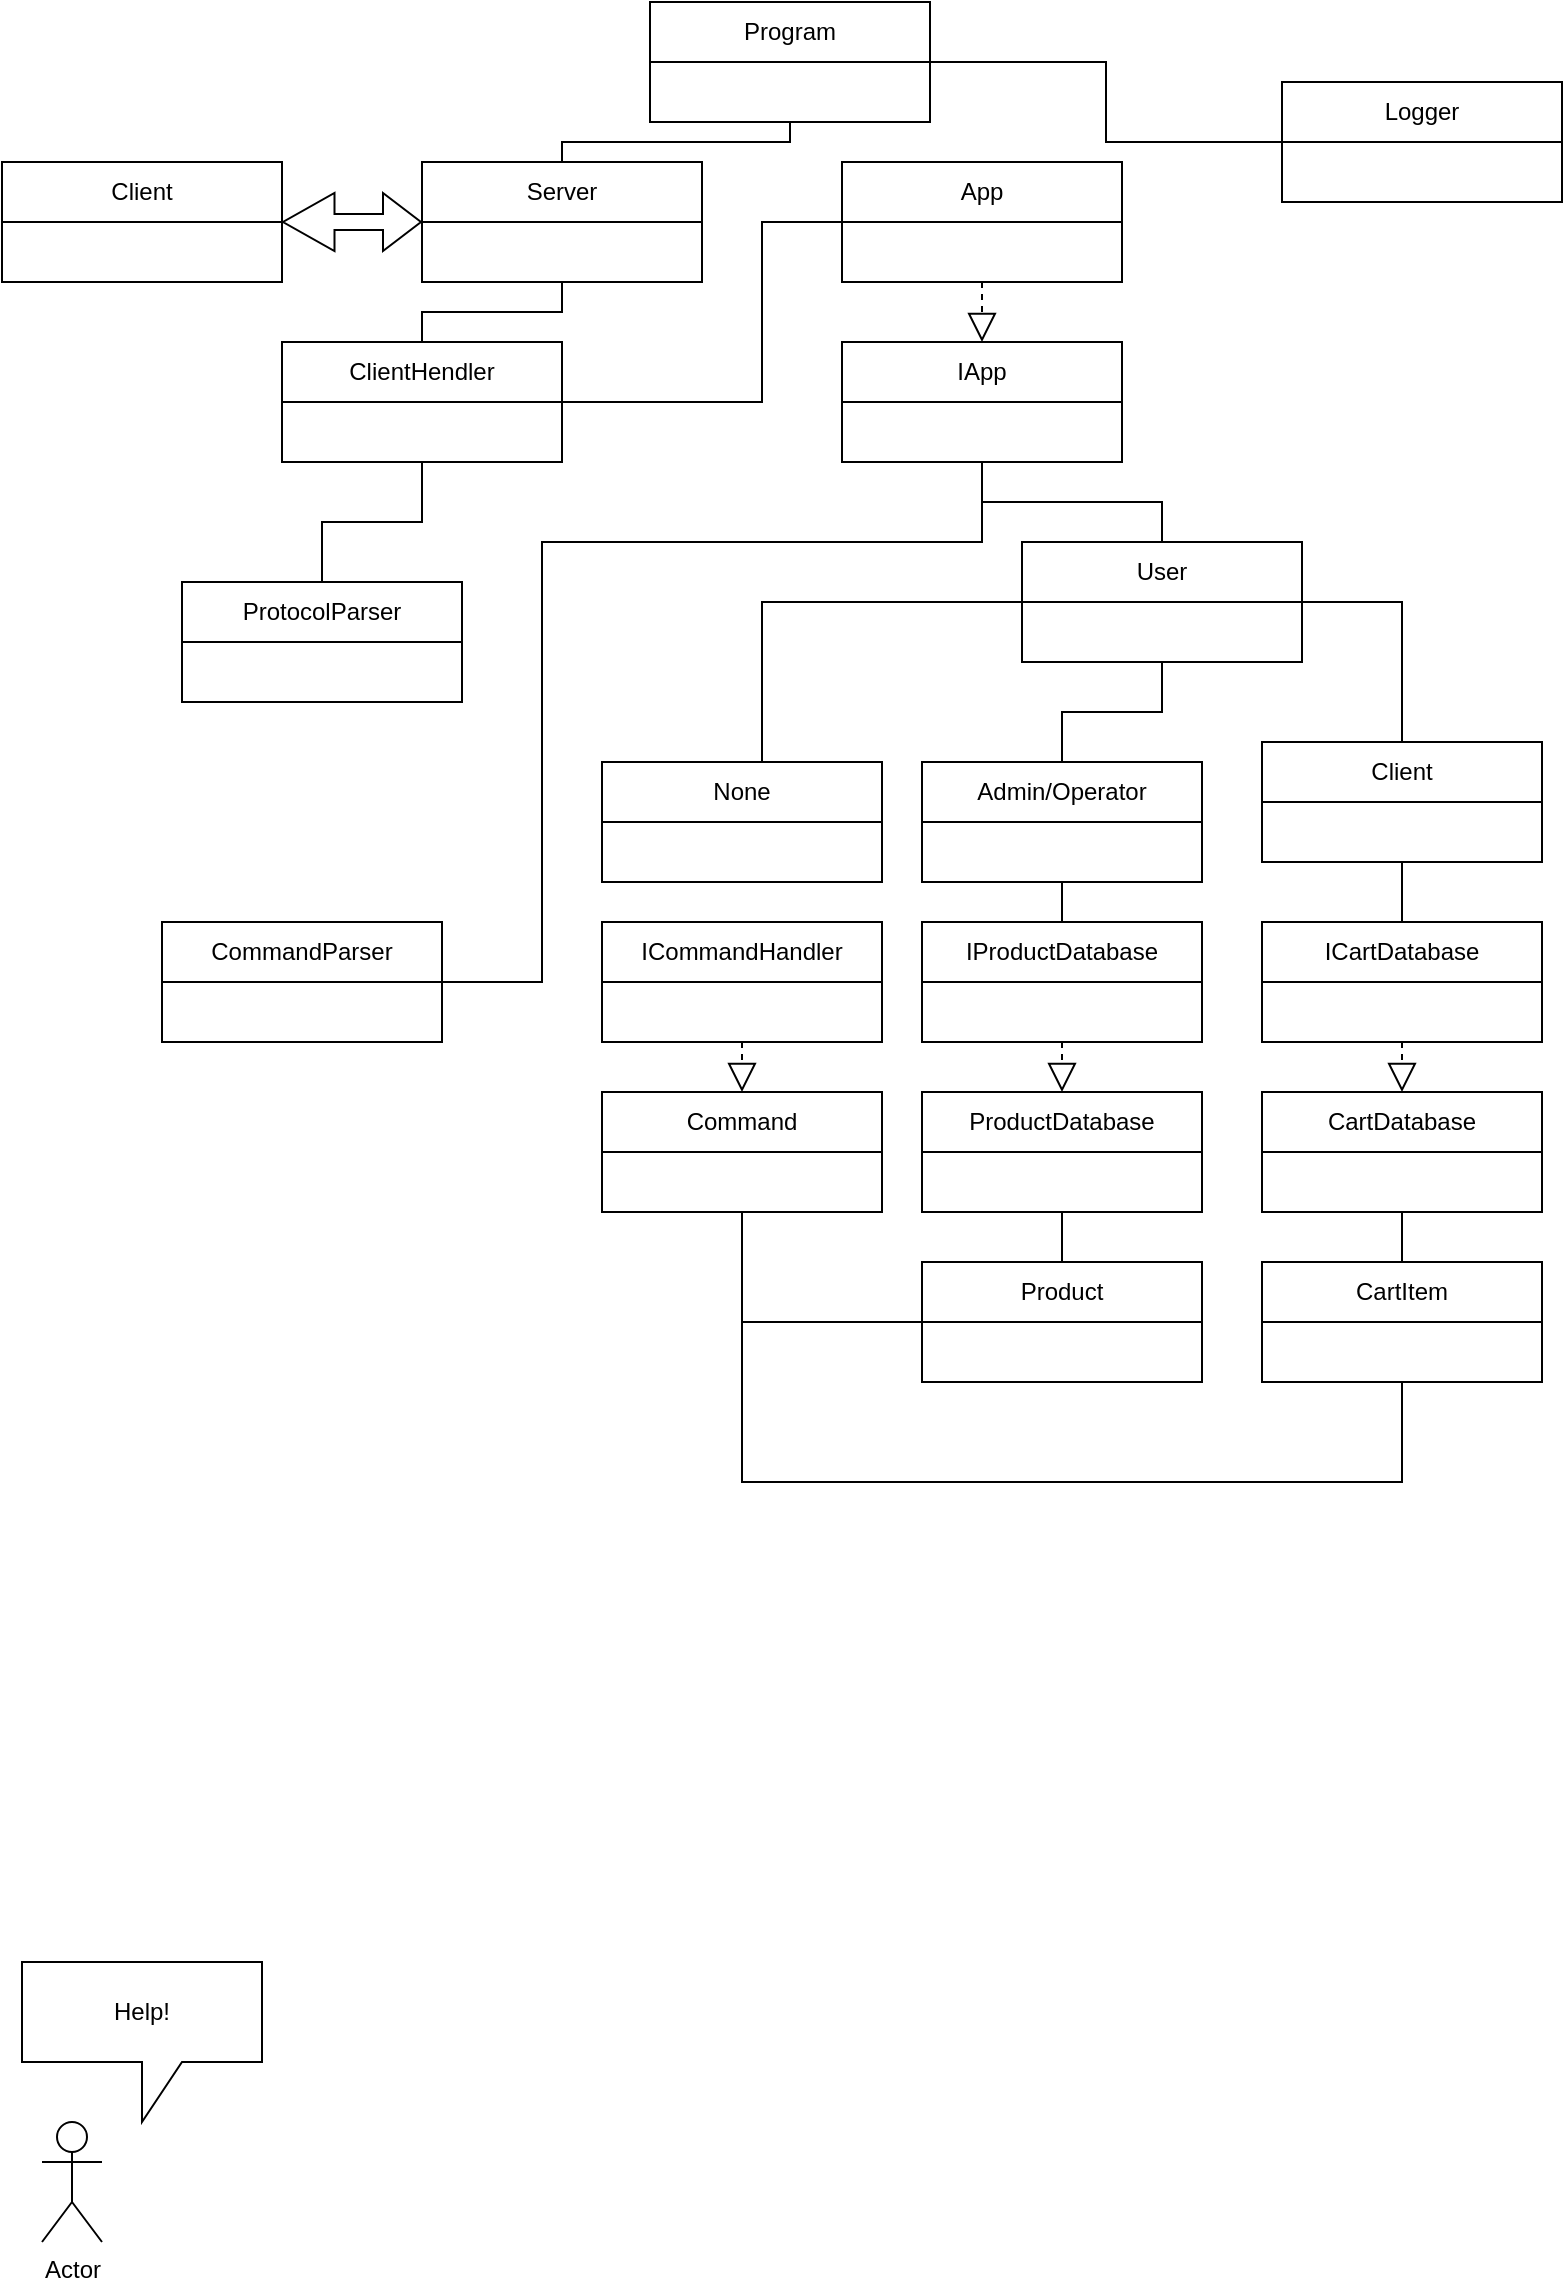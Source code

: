 <mxfile version="21.6.9" type="device">
  <diagram id="C5RBs43oDa-KdzZeNtuy" name="Page-1">
    <mxGraphModel dx="1050" dy="574" grid="1" gridSize="10" guides="1" tooltips="1" connect="1" arrows="1" fold="1" page="1" pageScale="1" pageWidth="827" pageHeight="1169" math="0" shadow="0">
      <root>
        <mxCell id="WIyWlLk6GJQsqaUBKTNV-0" />
        <mxCell id="WIyWlLk6GJQsqaUBKTNV-1" parent="WIyWlLk6GJQsqaUBKTNV-0" />
        <mxCell id="vdKCPVoZWzu4rqomXiEA-0" value="Product" style="swimlane;fontStyle=0;childLayout=stackLayout;horizontal=1;startSize=30;horizontalStack=0;resizeParent=1;resizeParentMax=0;resizeLast=0;collapsible=1;marginBottom=0;whiteSpace=wrap;html=1;" parent="WIyWlLk6GJQsqaUBKTNV-1" vertex="1">
          <mxGeometry x="480" y="640" width="140" height="60" as="geometry" />
        </mxCell>
        <mxCell id="vdKCPVoZWzu4rqomXiEA-4" value="CartItem" style="swimlane;fontStyle=0;childLayout=stackLayout;horizontal=1;startSize=30;horizontalStack=0;resizeParent=1;resizeParentMax=0;resizeLast=0;collapsible=1;marginBottom=0;whiteSpace=wrap;html=1;" parent="WIyWlLk6GJQsqaUBKTNV-1" vertex="1">
          <mxGeometry x="650" y="640" width="140" height="60" as="geometry" />
        </mxCell>
        <mxCell id="vdKCPVoZWzu4rqomXiEA-5" value="User" style="swimlane;fontStyle=0;childLayout=stackLayout;horizontal=1;startSize=30;horizontalStack=0;resizeParent=1;resizeParentMax=0;resizeLast=0;collapsible=1;marginBottom=0;whiteSpace=wrap;html=1;" parent="WIyWlLk6GJQsqaUBKTNV-1" vertex="1">
          <mxGeometry x="530" y="280" width="140" height="60" as="geometry" />
        </mxCell>
        <mxCell id="vdKCPVoZWzu4rqomXiEA-9" value="Command&lt;br&gt;" style="swimlane;fontStyle=0;childLayout=stackLayout;horizontal=1;startSize=30;horizontalStack=0;resizeParent=1;resizeParentMax=0;resizeLast=0;collapsible=1;marginBottom=0;whiteSpace=wrap;html=1;" parent="WIyWlLk6GJQsqaUBKTNV-1" vertex="1">
          <mxGeometry x="320" y="555" width="140" height="60" as="geometry" />
        </mxCell>
        <mxCell id="vdKCPVoZWzu4rqomXiEA-17" value="Server" style="swimlane;fontStyle=0;childLayout=stackLayout;horizontal=1;startSize=30;horizontalStack=0;resizeParent=1;resizeParentMax=0;resizeLast=0;collapsible=1;marginBottom=0;whiteSpace=wrap;html=1;" parent="WIyWlLk6GJQsqaUBKTNV-1" vertex="1">
          <mxGeometry x="230" y="90" width="140" height="60" as="geometry" />
        </mxCell>
        <mxCell id="vdKCPVoZWzu4rqomXiEA-21" value="ClientHendler" style="swimlane;fontStyle=0;childLayout=stackLayout;horizontal=1;startSize=30;horizontalStack=0;resizeParent=1;resizeParentMax=0;resizeLast=0;collapsible=1;marginBottom=0;whiteSpace=wrap;html=1;" parent="WIyWlLk6GJQsqaUBKTNV-1" vertex="1">
          <mxGeometry x="160" y="180" width="140" height="60" as="geometry" />
        </mxCell>
        <mxCell id="vdKCPVoZWzu4rqomXiEA-22" value="ICommandHandler" style="swimlane;fontStyle=0;childLayout=stackLayout;horizontal=1;startSize=30;horizontalStack=0;resizeParent=1;resizeParentMax=0;resizeLast=0;collapsible=1;marginBottom=0;whiteSpace=wrap;html=1;" parent="WIyWlLk6GJQsqaUBKTNV-1" vertex="1">
          <mxGeometry x="320" y="470" width="140" height="60" as="geometry" />
        </mxCell>
        <mxCell id="vdKCPVoZWzu4rqomXiEA-27" value="ProtocolParser" style="swimlane;fontStyle=0;childLayout=stackLayout;horizontal=1;startSize=30;horizontalStack=0;resizeParent=1;resizeParentMax=0;resizeLast=0;collapsible=1;marginBottom=0;whiteSpace=wrap;html=1;" parent="WIyWlLk6GJQsqaUBKTNV-1" vertex="1">
          <mxGeometry x="110" y="300" width="140" height="60" as="geometry" />
        </mxCell>
        <mxCell id="vdKCPVoZWzu4rqomXiEA-28" value="CommandParser" style="swimlane;fontStyle=0;childLayout=stackLayout;horizontal=1;startSize=30;horizontalStack=0;resizeParent=1;resizeParentMax=0;resizeLast=0;collapsible=1;marginBottom=0;whiteSpace=wrap;html=1;" parent="WIyWlLk6GJQsqaUBKTNV-1" vertex="1">
          <mxGeometry x="100" y="470" width="140" height="60" as="geometry" />
        </mxCell>
        <mxCell id="vdKCPVoZWzu4rqomXiEA-29" value="CartDatabase" style="swimlane;fontStyle=0;childLayout=stackLayout;horizontal=1;startSize=30;horizontalStack=0;resizeParent=1;resizeParentMax=0;resizeLast=0;collapsible=1;marginBottom=0;whiteSpace=wrap;html=1;" parent="WIyWlLk6GJQsqaUBKTNV-1" vertex="1">
          <mxGeometry x="650" y="555" width="140" height="60" as="geometry" />
        </mxCell>
        <mxCell id="vdKCPVoZWzu4rqomXiEA-33" value="ProductDatabase" style="swimlane;fontStyle=0;childLayout=stackLayout;horizontal=1;startSize=30;horizontalStack=0;resizeParent=1;resizeParentMax=0;resizeLast=0;collapsible=1;marginBottom=0;whiteSpace=wrap;html=1;" parent="WIyWlLk6GJQsqaUBKTNV-1" vertex="1">
          <mxGeometry x="480" y="555" width="140" height="60" as="geometry" />
        </mxCell>
        <mxCell id="vdKCPVoZWzu4rqomXiEA-34" value="IProductDatabase" style="swimlane;fontStyle=0;childLayout=stackLayout;horizontal=1;startSize=30;horizontalStack=0;resizeParent=1;resizeParentMax=0;resizeLast=0;collapsible=1;marginBottom=0;whiteSpace=wrap;html=1;" parent="WIyWlLk6GJQsqaUBKTNV-1" vertex="1">
          <mxGeometry x="480" y="470" width="140" height="60" as="geometry" />
        </mxCell>
        <mxCell id="vdKCPVoZWzu4rqomXiEA-35" value="ICartDatabase" style="swimlane;fontStyle=0;childLayout=stackLayout;horizontal=1;startSize=30;horizontalStack=0;resizeParent=1;resizeParentMax=0;resizeLast=0;collapsible=1;marginBottom=0;whiteSpace=wrap;html=1;" parent="WIyWlLk6GJQsqaUBKTNV-1" vertex="1">
          <mxGeometry x="650" y="470" width="140" height="60" as="geometry" />
        </mxCell>
        <mxCell id="vdKCPVoZWzu4rqomXiEA-36" value="App" style="swimlane;fontStyle=0;childLayout=stackLayout;horizontal=1;startSize=30;horizontalStack=0;resizeParent=1;resizeParentMax=0;resizeLast=0;collapsible=1;marginBottom=0;whiteSpace=wrap;html=1;" parent="WIyWlLk6GJQsqaUBKTNV-1" vertex="1">
          <mxGeometry x="440" y="90" width="140" height="60" as="geometry" />
        </mxCell>
        <mxCell id="vdKCPVoZWzu4rqomXiEA-40" value="IApp" style="swimlane;fontStyle=0;childLayout=stackLayout;horizontal=1;startSize=30;horizontalStack=0;resizeParent=1;resizeParentMax=0;resizeLast=0;collapsible=1;marginBottom=0;whiteSpace=wrap;html=1;" parent="WIyWlLk6GJQsqaUBKTNV-1" vertex="1">
          <mxGeometry x="440" y="180" width="140" height="60" as="geometry" />
        </mxCell>
        <mxCell id="vdKCPVoZWzu4rqomXiEA-41" value="Client" style="swimlane;fontStyle=0;childLayout=stackLayout;horizontal=1;startSize=30;horizontalStack=0;resizeParent=1;resizeParentMax=0;resizeLast=0;collapsible=1;marginBottom=0;whiteSpace=wrap;html=1;" parent="WIyWlLk6GJQsqaUBKTNV-1" vertex="1">
          <mxGeometry x="20" y="90" width="140" height="60" as="geometry" />
        </mxCell>
        <mxCell id="vdKCPVoZWzu4rqomXiEA-45" value="Logger" style="swimlane;fontStyle=0;childLayout=stackLayout;horizontal=1;startSize=30;horizontalStack=0;resizeParent=1;resizeParentMax=0;resizeLast=0;collapsible=1;marginBottom=0;whiteSpace=wrap;html=1;" parent="WIyWlLk6GJQsqaUBKTNV-1" vertex="1">
          <mxGeometry x="660" y="50" width="140" height="60" as="geometry" />
        </mxCell>
        <mxCell id="vdKCPVoZWzu4rqomXiEA-49" value="Program" style="swimlane;fontStyle=0;childLayout=stackLayout;horizontal=1;startSize=30;horizontalStack=0;resizeParent=1;resizeParentMax=0;resizeLast=0;collapsible=1;marginBottom=0;whiteSpace=wrap;html=1;" parent="WIyWlLk6GJQsqaUBKTNV-1" vertex="1">
          <mxGeometry x="344" y="10" width="140" height="60" as="geometry" />
        </mxCell>
        <mxCell id="vdKCPVoZWzu4rqomXiEA-53" value="" style="shape=flexArrow;endArrow=classic;startArrow=classic;html=1;rounded=0;width=8;startSize=8.25;" parent="WIyWlLk6GJQsqaUBKTNV-1" source="vdKCPVoZWzu4rqomXiEA-41" target="vdKCPVoZWzu4rqomXiEA-17" edge="1">
          <mxGeometry width="100" height="100" relative="1" as="geometry">
            <mxPoint x="280" y="220" as="sourcePoint" />
            <mxPoint x="380" y="120" as="targetPoint" />
          </mxGeometry>
        </mxCell>
        <mxCell id="vdKCPVoZWzu4rqomXiEA-54" value="Actor" style="shape=umlActor;verticalLabelPosition=bottom;verticalAlign=top;html=1;outlineConnect=0;" parent="WIyWlLk6GJQsqaUBKTNV-1" vertex="1">
          <mxGeometry x="40" y="1070" width="30" height="60" as="geometry" />
        </mxCell>
        <mxCell id="vdKCPVoZWzu4rqomXiEA-55" value="Help!" style="shape=callout;whiteSpace=wrap;html=1;perimeter=calloutPerimeter;" parent="WIyWlLk6GJQsqaUBKTNV-1" vertex="1">
          <mxGeometry x="30" y="990" width="120" height="80" as="geometry" />
        </mxCell>
        <mxCell id="vdKCPVoZWzu4rqomXiEA-59" value="" style="endArrow=block;dashed=1;endFill=0;endSize=12;html=1;rounded=0;" parent="WIyWlLk6GJQsqaUBKTNV-1" source="vdKCPVoZWzu4rqomXiEA-22" target="vdKCPVoZWzu4rqomXiEA-9" edge="1">
          <mxGeometry width="160" relative="1" as="geometry">
            <mxPoint x="330" y="370" as="sourcePoint" />
            <mxPoint x="490" y="370" as="targetPoint" />
          </mxGeometry>
        </mxCell>
        <mxCell id="vdKCPVoZWzu4rqomXiEA-61" value="" style="endArrow=block;dashed=1;endFill=0;endSize=12;html=1;rounded=0;" parent="WIyWlLk6GJQsqaUBKTNV-1" source="vdKCPVoZWzu4rqomXiEA-34" target="vdKCPVoZWzu4rqomXiEA-33" edge="1">
          <mxGeometry width="160" relative="1" as="geometry">
            <mxPoint x="330" y="370" as="sourcePoint" />
            <mxPoint x="490" y="370" as="targetPoint" />
          </mxGeometry>
        </mxCell>
        <mxCell id="vdKCPVoZWzu4rqomXiEA-62" value="" style="endArrow=block;dashed=1;endFill=0;endSize=12;html=1;rounded=0;" parent="WIyWlLk6GJQsqaUBKTNV-1" source="vdKCPVoZWzu4rqomXiEA-35" target="vdKCPVoZWzu4rqomXiEA-29" edge="1">
          <mxGeometry width="160" relative="1" as="geometry">
            <mxPoint x="330" y="370" as="sourcePoint" />
            <mxPoint x="490" y="370" as="targetPoint" />
          </mxGeometry>
        </mxCell>
        <mxCell id="vdKCPVoZWzu4rqomXiEA-63" value="" style="endArrow=block;dashed=1;endFill=0;endSize=12;html=1;rounded=0;" parent="WIyWlLk6GJQsqaUBKTNV-1" source="vdKCPVoZWzu4rqomXiEA-36" target="vdKCPVoZWzu4rqomXiEA-40" edge="1">
          <mxGeometry width="160" relative="1" as="geometry">
            <mxPoint x="330" y="370" as="sourcePoint" />
            <mxPoint x="490" y="370" as="targetPoint" />
          </mxGeometry>
        </mxCell>
        <mxCell id="vdKCPVoZWzu4rqomXiEA-68" value="" style="endArrow=none;html=1;edgeStyle=orthogonalEdgeStyle;rounded=0;" parent="WIyWlLk6GJQsqaUBKTNV-1" source="vdKCPVoZWzu4rqomXiEA-49" target="vdKCPVoZWzu4rqomXiEA-17" edge="1">
          <mxGeometry relative="1" as="geometry">
            <mxPoint x="330" y="300" as="sourcePoint" />
            <mxPoint x="490" y="300" as="targetPoint" />
          </mxGeometry>
        </mxCell>
        <mxCell id="vdKCPVoZWzu4rqomXiEA-74" value="" style="endArrow=none;html=1;edgeStyle=orthogonalEdgeStyle;rounded=0;" parent="WIyWlLk6GJQsqaUBKTNV-1" source="vdKCPVoZWzu4rqomXiEA-49" target="vdKCPVoZWzu4rqomXiEA-45" edge="1">
          <mxGeometry relative="1" as="geometry">
            <mxPoint x="484" y="60" as="sourcePoint" />
            <mxPoint x="644" y="60" as="targetPoint" />
            <Array as="points" />
          </mxGeometry>
        </mxCell>
        <mxCell id="vdKCPVoZWzu4rqomXiEA-77" value="" style="endArrow=none;html=1;edgeStyle=orthogonalEdgeStyle;rounded=0;" parent="WIyWlLk6GJQsqaUBKTNV-1" source="vdKCPVoZWzu4rqomXiEA-17" target="vdKCPVoZWzu4rqomXiEA-21" edge="1">
          <mxGeometry relative="1" as="geometry">
            <mxPoint x="310" y="350" as="sourcePoint" />
            <mxPoint x="470" y="350" as="targetPoint" />
          </mxGeometry>
        </mxCell>
        <mxCell id="vdKCPVoZWzu4rqomXiEA-80" value="" style="endArrow=none;html=1;edgeStyle=orthogonalEdgeStyle;rounded=0;" parent="WIyWlLk6GJQsqaUBKTNV-1" source="vdKCPVoZWzu4rqomXiEA-0" target="vdKCPVoZWzu4rqomXiEA-9" edge="1">
          <mxGeometry relative="1" as="geometry">
            <mxPoint x="370" y="380" as="sourcePoint" />
            <mxPoint x="530" y="380" as="targetPoint" />
          </mxGeometry>
        </mxCell>
        <mxCell id="vdKCPVoZWzu4rqomXiEA-83" value="" style="endArrow=none;html=1;edgeStyle=orthogonalEdgeStyle;rounded=0;" parent="WIyWlLk6GJQsqaUBKTNV-1" source="vdKCPVoZWzu4rqomXiEA-9" target="vdKCPVoZWzu4rqomXiEA-4" edge="1">
          <mxGeometry relative="1" as="geometry">
            <mxPoint x="520" y="760" as="sourcePoint" />
            <mxPoint x="680" y="760" as="targetPoint" />
            <Array as="points">
              <mxPoint x="390" y="750" />
              <mxPoint x="720" y="750" />
            </Array>
          </mxGeometry>
        </mxCell>
        <mxCell id="vdKCPVoZWzu4rqomXiEA-86" value="" style="endArrow=none;html=1;edgeStyle=orthogonalEdgeStyle;rounded=0;" parent="WIyWlLk6GJQsqaUBKTNV-1" source="vdKCPVoZWzu4rqomXiEA-33" target="vdKCPVoZWzu4rqomXiEA-0" edge="1">
          <mxGeometry relative="1" as="geometry">
            <mxPoint x="610" y="780" as="sourcePoint" />
            <mxPoint x="770" y="780" as="targetPoint" />
          </mxGeometry>
        </mxCell>
        <mxCell id="vdKCPVoZWzu4rqomXiEA-90" value="" style="endArrow=none;html=1;edgeStyle=orthogonalEdgeStyle;rounded=0;" parent="WIyWlLk6GJQsqaUBKTNV-1" source="vdKCPVoZWzu4rqomXiEA-29" target="vdKCPVoZWzu4rqomXiEA-4" edge="1">
          <mxGeometry relative="1" as="geometry">
            <mxPoint x="630" y="800" as="sourcePoint" />
            <mxPoint x="790" y="800" as="targetPoint" />
          </mxGeometry>
        </mxCell>
        <mxCell id="vdKCPVoZWzu4rqomXiEA-95" value="" style="endArrow=none;html=1;edgeStyle=orthogonalEdgeStyle;rounded=0;" parent="WIyWlLk6GJQsqaUBKTNV-1" source="vdKCPVoZWzu4rqomXiEA-40" target="vdKCPVoZWzu4rqomXiEA-5" edge="1">
          <mxGeometry relative="1" as="geometry">
            <mxPoint x="330" y="330" as="sourcePoint" />
            <mxPoint x="490" y="330" as="targetPoint" />
          </mxGeometry>
        </mxCell>
        <mxCell id="vdKCPVoZWzu4rqomXiEA-98" value="" style="endArrow=none;html=1;edgeStyle=orthogonalEdgeStyle;rounded=0;" parent="WIyWlLk6GJQsqaUBKTNV-1" source="vdKCPVoZWzu4rqomXiEA-21" target="vdKCPVoZWzu4rqomXiEA-36" edge="1">
          <mxGeometry relative="1" as="geometry">
            <mxPoint x="330" y="330" as="sourcePoint" />
            <mxPoint x="490" y="330" as="targetPoint" />
            <Array as="points">
              <mxPoint x="400" y="210" />
              <mxPoint x="400" y="120" />
            </Array>
          </mxGeometry>
        </mxCell>
        <mxCell id="6SJ_PNibdvOE3MFOsoWZ-0" value="Admin/Operator" style="swimlane;fontStyle=0;childLayout=stackLayout;horizontal=1;startSize=30;horizontalStack=0;resizeParent=1;resizeParentMax=0;resizeLast=0;collapsible=1;marginBottom=0;whiteSpace=wrap;html=1;" vertex="1" parent="WIyWlLk6GJQsqaUBKTNV-1">
          <mxGeometry x="480" y="390" width="140" height="60" as="geometry" />
        </mxCell>
        <mxCell id="6SJ_PNibdvOE3MFOsoWZ-4" value="Client" style="swimlane;fontStyle=0;childLayout=stackLayout;horizontal=1;startSize=30;horizontalStack=0;resizeParent=1;resizeParentMax=0;resizeLast=0;collapsible=1;marginBottom=0;whiteSpace=wrap;html=1;" vertex="1" parent="WIyWlLk6GJQsqaUBKTNV-1">
          <mxGeometry x="650" y="380" width="140" height="60" as="geometry" />
        </mxCell>
        <mxCell id="6SJ_PNibdvOE3MFOsoWZ-8" value="" style="endArrow=none;html=1;rounded=0;" edge="1" parent="WIyWlLk6GJQsqaUBKTNV-1" source="6SJ_PNibdvOE3MFOsoWZ-4" target="vdKCPVoZWzu4rqomXiEA-5">
          <mxGeometry width="50" height="50" relative="1" as="geometry">
            <mxPoint x="390" y="320" as="sourcePoint" />
            <mxPoint x="440" y="270" as="targetPoint" />
            <Array as="points">
              <mxPoint x="720" y="310" />
            </Array>
          </mxGeometry>
        </mxCell>
        <mxCell id="6SJ_PNibdvOE3MFOsoWZ-9" value="" style="endArrow=none;html=1;edgeStyle=orthogonalEdgeStyle;rounded=0;" edge="1" parent="WIyWlLk6GJQsqaUBKTNV-1" source="vdKCPVoZWzu4rqomXiEA-5" target="6SJ_PNibdvOE3MFOsoWZ-0">
          <mxGeometry relative="1" as="geometry">
            <mxPoint x="320" y="340" as="sourcePoint" />
            <mxPoint x="480" y="340" as="targetPoint" />
          </mxGeometry>
        </mxCell>
        <mxCell id="6SJ_PNibdvOE3MFOsoWZ-12" value="" style="endArrow=none;html=1;edgeStyle=orthogonalEdgeStyle;rounded=0;" edge="1" parent="WIyWlLk6GJQsqaUBKTNV-1" source="vdKCPVoZWzu4rqomXiEA-35" target="6SJ_PNibdvOE3MFOsoWZ-4">
          <mxGeometry relative="1" as="geometry">
            <mxPoint x="330" y="400" as="sourcePoint" />
            <mxPoint x="490" y="400" as="targetPoint" />
          </mxGeometry>
        </mxCell>
        <mxCell id="6SJ_PNibdvOE3MFOsoWZ-15" value="" style="endArrow=none;html=1;edgeStyle=orthogonalEdgeStyle;rounded=0;" edge="1" parent="WIyWlLk6GJQsqaUBKTNV-1" source="vdKCPVoZWzu4rqomXiEA-34" target="6SJ_PNibdvOE3MFOsoWZ-0">
          <mxGeometry relative="1" as="geometry">
            <mxPoint x="330" y="400" as="sourcePoint" />
            <mxPoint x="580" y="400" as="targetPoint" />
          </mxGeometry>
        </mxCell>
        <mxCell id="6SJ_PNibdvOE3MFOsoWZ-18" value="None" style="swimlane;fontStyle=0;childLayout=stackLayout;horizontal=1;startSize=30;horizontalStack=0;resizeParent=1;resizeParentMax=0;resizeLast=0;collapsible=1;marginBottom=0;whiteSpace=wrap;html=1;" vertex="1" parent="WIyWlLk6GJQsqaUBKTNV-1">
          <mxGeometry x="320" y="390" width="140" height="60" as="geometry" />
        </mxCell>
        <mxCell id="6SJ_PNibdvOE3MFOsoWZ-22" value="" style="endArrow=none;html=1;edgeStyle=orthogonalEdgeStyle;rounded=0;" edge="1" parent="WIyWlLk6GJQsqaUBKTNV-1" source="6SJ_PNibdvOE3MFOsoWZ-18" target="vdKCPVoZWzu4rqomXiEA-5">
          <mxGeometry relative="1" as="geometry">
            <mxPoint x="344" y="340" as="sourcePoint" />
            <mxPoint x="504" y="340" as="targetPoint" />
            <Array as="points">
              <mxPoint x="400" y="310" />
            </Array>
          </mxGeometry>
        </mxCell>
        <mxCell id="6SJ_PNibdvOE3MFOsoWZ-25" value="" style="endArrow=none;html=1;edgeStyle=orthogonalEdgeStyle;rounded=0;" edge="1" parent="WIyWlLk6GJQsqaUBKTNV-1" source="vdKCPVoZWzu4rqomXiEA-27" target="vdKCPVoZWzu4rqomXiEA-21">
          <mxGeometry relative="1" as="geometry">
            <mxPoint x="330" y="300" as="sourcePoint" />
            <mxPoint x="490" y="300" as="targetPoint" />
          </mxGeometry>
        </mxCell>
        <mxCell id="6SJ_PNibdvOE3MFOsoWZ-28" value="" style="endArrow=none;html=1;edgeStyle=orthogonalEdgeStyle;rounded=0;" edge="1" parent="WIyWlLk6GJQsqaUBKTNV-1" source="vdKCPVoZWzu4rqomXiEA-28" target="vdKCPVoZWzu4rqomXiEA-40">
          <mxGeometry relative="1" as="geometry">
            <mxPoint x="330" y="300" as="sourcePoint" />
            <mxPoint x="490" y="300" as="targetPoint" />
            <Array as="points">
              <mxPoint x="290" y="500" />
              <mxPoint x="290" y="280" />
              <mxPoint x="510" y="280" />
            </Array>
          </mxGeometry>
        </mxCell>
      </root>
    </mxGraphModel>
  </diagram>
</mxfile>
